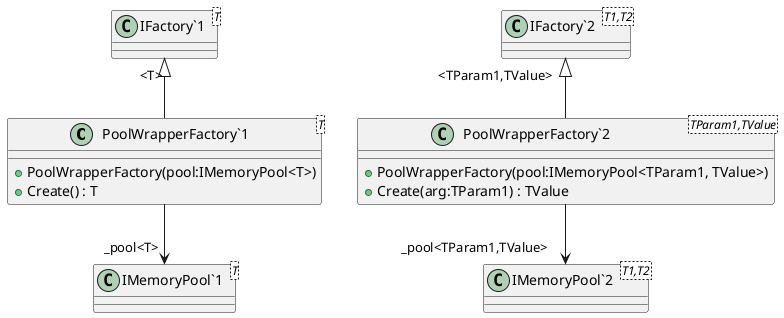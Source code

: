 @startuml
class "PoolWrapperFactory`1"<T> {
    + PoolWrapperFactory(pool:IMemoryPool<T>)
    + Create() : T
}
class "PoolWrapperFactory`2"<TParam1,TValue> {
    + PoolWrapperFactory(pool:IMemoryPool<TParam1, TValue>)
    + Create(arg:TParam1) : TValue
}
class "IFactory`1"<T> {
}
class "IMemoryPool`1"<T> {
}
class "IFactory`2"<T1,T2> {
}
class "IMemoryPool`2"<T1,T2> {
}
"IFactory`1" "<T>" <|-- "PoolWrapperFactory`1"
"PoolWrapperFactory`1" --> "_pool<T>" "IMemoryPool`1"
"IFactory`2" "<TParam1,TValue>" <|-- "PoolWrapperFactory`2"
"PoolWrapperFactory`2" --> "_pool<TParam1,TValue>" "IMemoryPool`2"
@enduml
